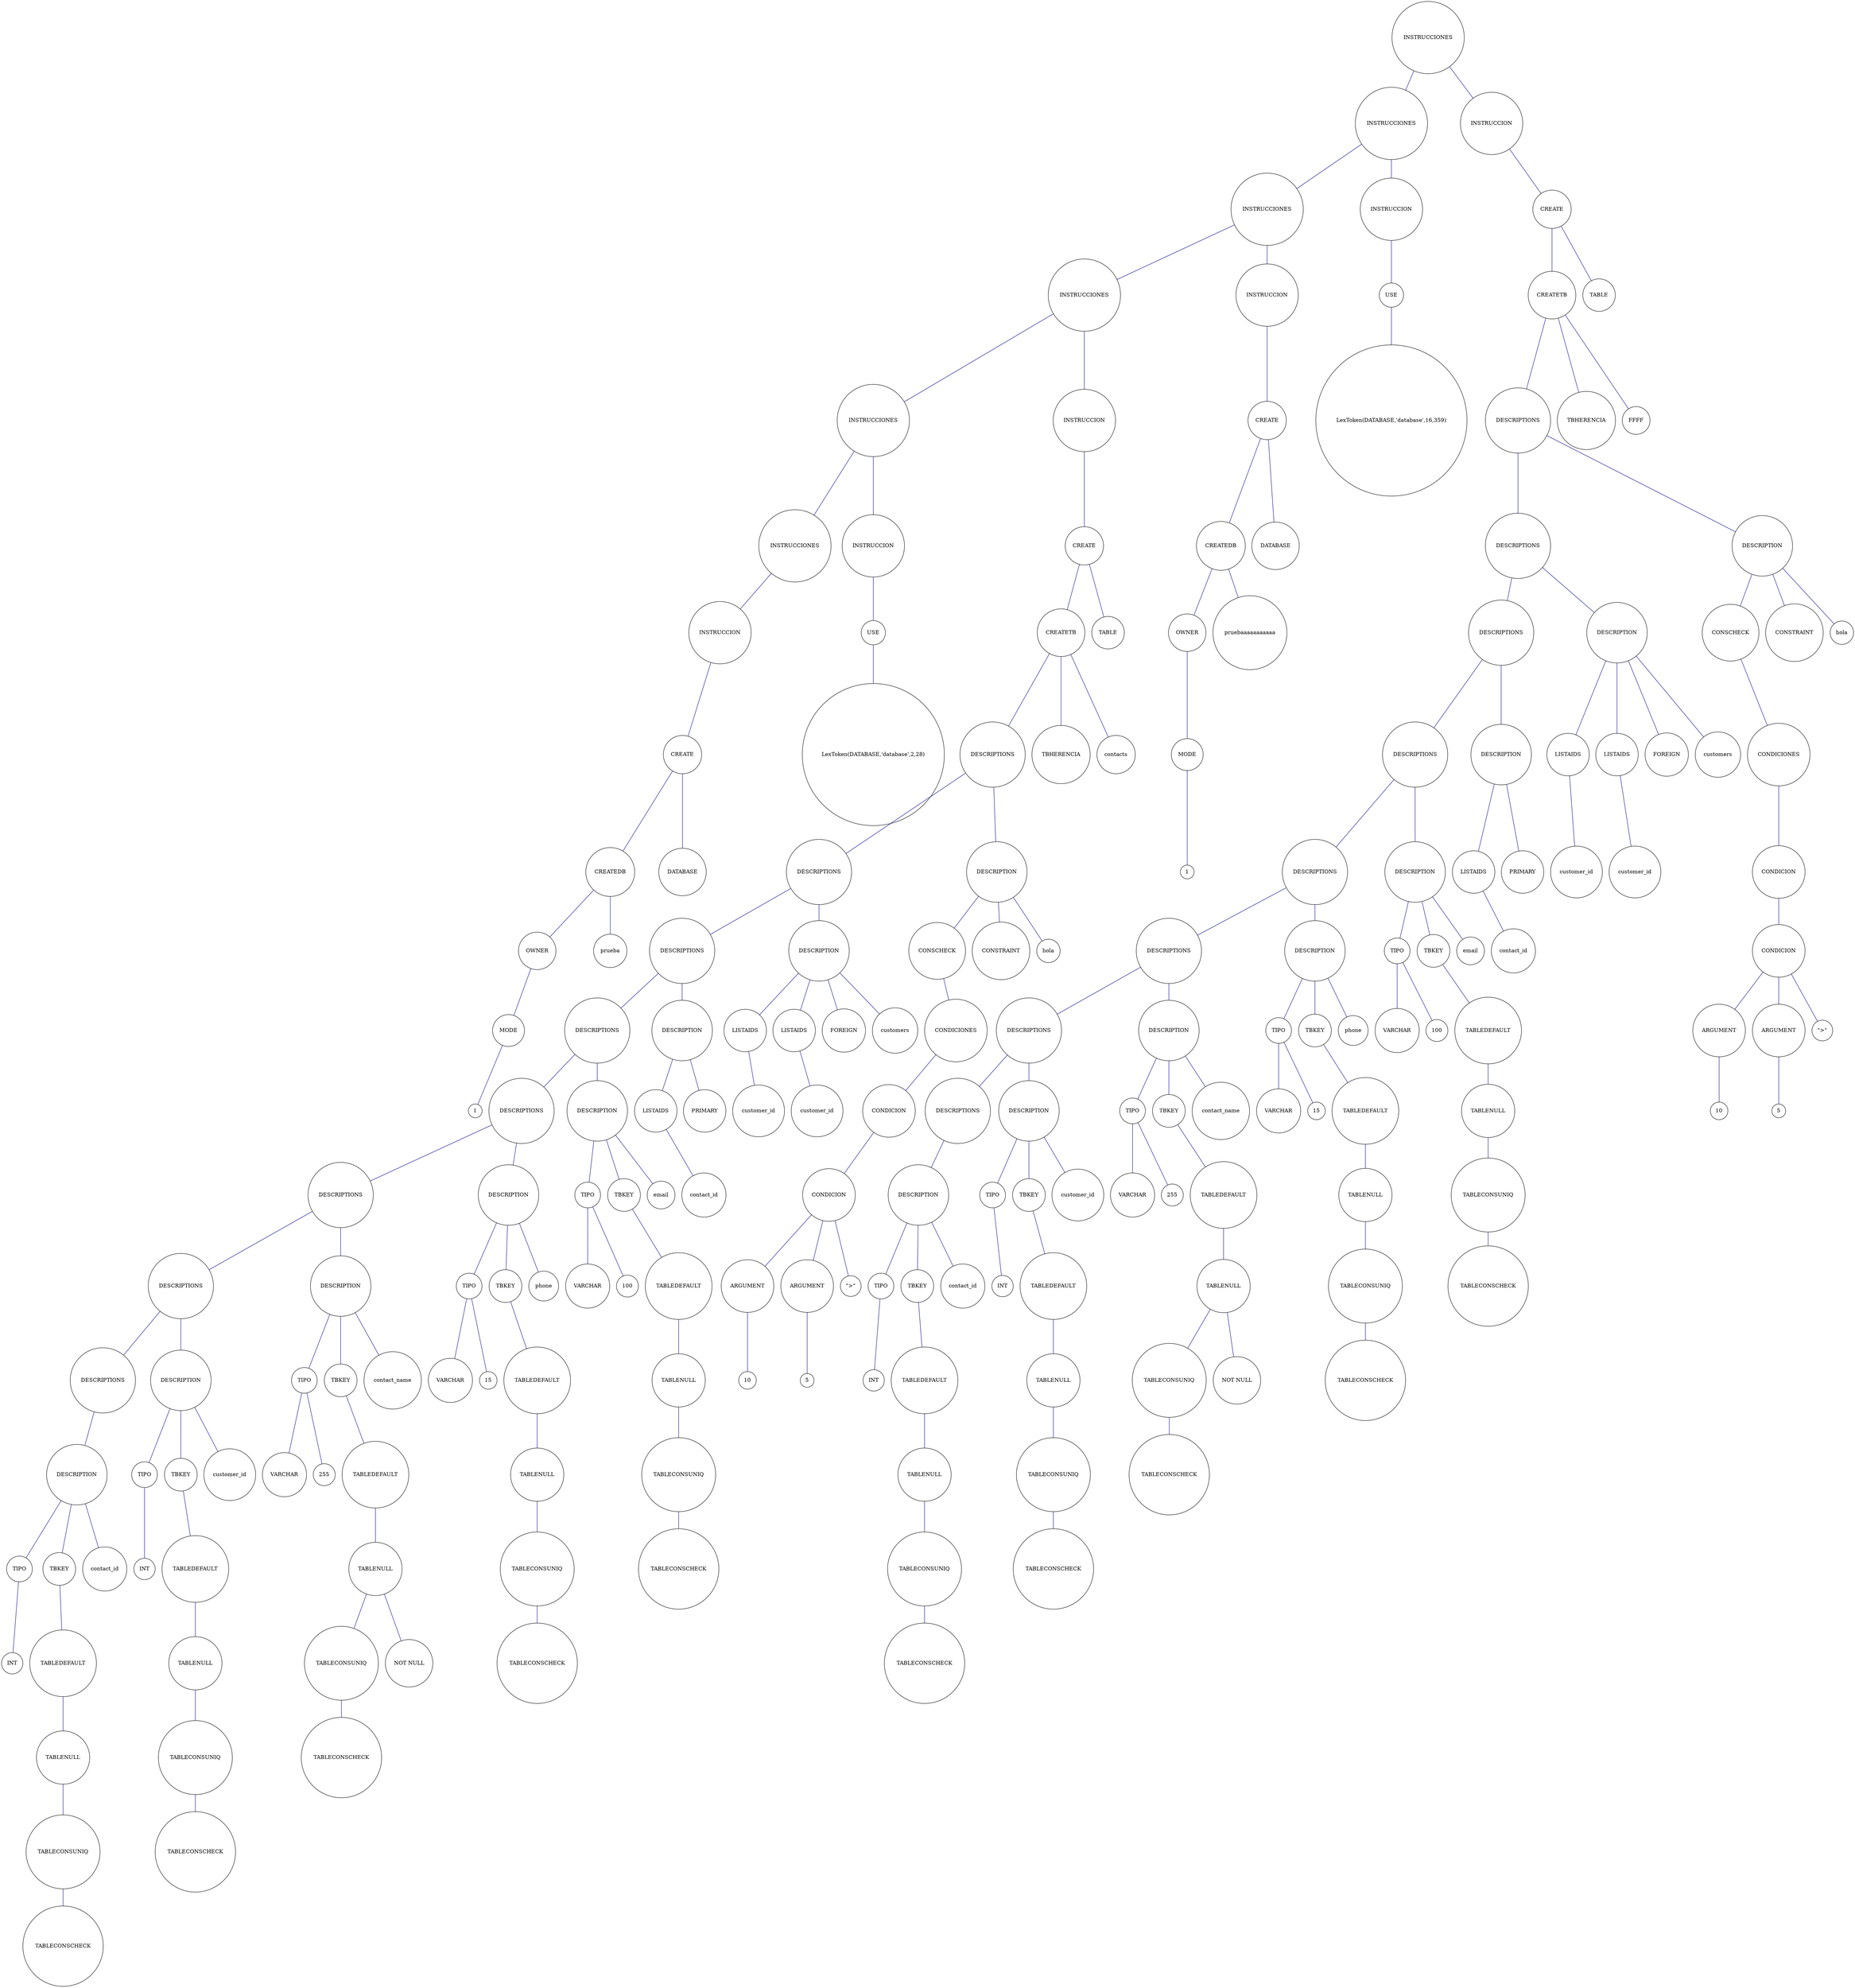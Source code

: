 graph {
	node [shape=circle]
	edge [color=blue4]
	splines=false
	1 [label=MODE]
	"1_1" [label=1]
	1 -- "1_1"
	2 [label=OWNER]
	2 -- 1
	3 [label=CREATEDB]
	"3_prueba" [label=prueba]
	3 -- "3_prueba"
	3 -- 2
	4 [label=CREATE]
	"4_DATABASE" [label=DATABASE]
	4 -- "4_DATABASE"
	4 -- 3
	5 [label=INSTRUCCION]
	5 -- 4
	6 [label=INSTRUCCIONES]
	6 -- 5
	7 [label=USE]
	"7_LexToken(DATABASE,'database',2,28)" [label="LexToken(DATABASE,'database',2,28)"]
	7 -- "7_LexToken(DATABASE,'database',2,28)"
	8 [label=INSTRUCCION]
	8 -- 7
	9 [label=INSTRUCCIONES]
	9 -- 6
	9 -- 8
	10 [label=TIPO]
	"10_INT" [label=INT]
	10 -- "10_INT"
	11 [label=TABLECONSCHECK]
	12 [label=TABLECONSUNIQ]
	12 -- 11
	13 [label=TABLENULL]
	13 -- 12
	14 [label=TABLEDEFAULT]
	14 -- 13
	15 [label=TBKEY]
	15 -- 14
	16 [label=DESCRIPTION]
	"16_contact_id" [label=contact_id]
	16 -- "16_contact_id"
	16 -- 10
	16 -- 15
	17 [label=DESCRIPTIONS]
	17 -- 16
	18 [label=TIPO]
	"18_INT" [label=INT]
	18 -- "18_INT"
	19 [label=TABLECONSCHECK]
	20 [label=TABLECONSUNIQ]
	20 -- 19
	21 [label=TABLENULL]
	21 -- 20
	22 [label=TABLEDEFAULT]
	22 -- 21
	23 [label=TBKEY]
	23 -- 22
	24 [label=DESCRIPTION]
	"24_customer_id" [label=customer_id]
	24 -- "24_customer_id"
	24 -- 18
	24 -- 23
	25 [label=DESCRIPTIONS]
	25 -- 17
	25 -- 24
	26 [label=TIPO]
	"26_VARCHAR" [label=VARCHAR]
	26 -- "26_VARCHAR"
	"26_255" [label=255]
	26 -- "26_255"
	27 [label=TABLECONSCHECK]
	28 [label=TABLECONSUNIQ]
	28 -- 27
	29 [label=TABLENULL]
	"29_NOT NULL" [label="NOT NULL"]
	29 -- "29_NOT NULL"
	29 -- 28
	30 [label=TABLEDEFAULT]
	30 -- 29
	31 [label=TBKEY]
	31 -- 30
	32 [label=DESCRIPTION]
	"32_contact_name" [label=contact_name]
	32 -- "32_contact_name"
	32 -- 26
	32 -- 31
	33 [label=DESCRIPTIONS]
	33 -- 25
	33 -- 32
	34 [label=TIPO]
	"34_VARCHAR" [label=VARCHAR]
	34 -- "34_VARCHAR"
	"34_15" [label=15]
	34 -- "34_15"
	35 [label=TABLECONSCHECK]
	36 [label=TABLECONSUNIQ]
	36 -- 35
	37 [label=TABLENULL]
	37 -- 36
	38 [label=TABLEDEFAULT]
	38 -- 37
	39 [label=TBKEY]
	39 -- 38
	40 [label=DESCRIPTION]
	"40_phone" [label=phone]
	40 -- "40_phone"
	40 -- 34
	40 -- 39
	41 [label=DESCRIPTIONS]
	41 -- 33
	41 -- 40
	42 [label=TIPO]
	"42_VARCHAR" [label=VARCHAR]
	42 -- "42_VARCHAR"
	"42_100" [label=100]
	42 -- "42_100"
	43 [label=TABLECONSCHECK]
	44 [label=TABLECONSUNIQ]
	44 -- 43
	45 [label=TABLENULL]
	45 -- 44
	46 [label=TABLEDEFAULT]
	46 -- 45
	47 [label=TBKEY]
	47 -- 46
	48 [label=DESCRIPTION]
	"48_email" [label=email]
	48 -- "48_email"
	48 -- 42
	48 -- 47
	49 [label=DESCRIPTIONS]
	49 -- 41
	49 -- 48
	50 [label=LISTAIDS]
	"50_contact_id" [label=contact_id]
	50 -- "50_contact_id"
	51 [label=DESCRIPTION]
	"51_PRIMARY" [label=PRIMARY]
	51 -- "51_PRIMARY"
	51 -- 50
	52 [label=DESCRIPTIONS]
	52 -- 49
	52 -- 51
	53 [label=LISTAIDS]
	"53_customer_id" [label=customer_id]
	53 -- "53_customer_id"
	54 [label=LISTAIDS]
	"54_customer_id" [label=customer_id]
	54 -- "54_customer_id"
	55 [label=DESCRIPTION]
	"55_FOREIGN" [label=FOREIGN]
	55 -- "55_FOREIGN"
	55 -- 53
	"55_customers" [label=customers]
	55 -- "55_customers"
	55 -- 54
	56 [label=DESCRIPTIONS]
	56 -- 52
	56 -- 55
	57 [label=ARGUMENT]
	"57_10" [label=10]
	57 -- "57_10"
	58 [label=ARGUMENT]
	"58_5" [label=5]
	58 -- "58_5"
	59 [label=CONDICION]
	59 -- 57
	"59_\">\"" [label="\">\""]
	59 -- "59_\">\""
	59 -- 58
	60 [label=CONDICION]
	60 -- 59
	61 [label=CONDICIONES]
	61 -- 60
	62 [label=CONSCHECK]
	62 -- 61
	63 [label=DESCRIPTION]
	"63_CONSTRAINT" [label=CONSTRAINT]
	63 -- "63_CONSTRAINT"
	"63_hola" [label=hola]
	63 -- "63_hola"
	63 -- 62
	64 [label=DESCRIPTIONS]
	64 -- 56
	64 -- 63
	65 [label=TBHERENCIA]
	66 [label=CREATETB]
	"66_contacts" [label=contacts]
	66 -- "66_contacts"
	66 -- 64
	66 -- 65
	67 [label=CREATE]
	"67_TABLE" [label=TABLE]
	67 -- "67_TABLE"
	67 -- 66
	68 [label=INSTRUCCION]
	68 -- 67
	69 [label=INSTRUCCIONES]
	69 -- 9
	69 -- 68
	70 [label=MODE]
	"70_1" [label=1]
	70 -- "70_1"
	71 [label=OWNER]
	71 -- 70
	72 [label=CREATEDB]
	"72_pruebaaaaaaaaaaa" [label=pruebaaaaaaaaaaa]
	72 -- "72_pruebaaaaaaaaaaa"
	72 -- 71
	73 [label=CREATE]
	"73_DATABASE" [label=DATABASE]
	73 -- "73_DATABASE"
	73 -- 72
	74 [label=INSTRUCCION]
	74 -- 73
	75 [label=INSTRUCCIONES]
	75 -- 69
	75 -- 74
	76 [label=USE]
	"76_LexToken(DATABASE,'database',16,359)" [label="LexToken(DATABASE,'database',16,359)"]
	76 -- "76_LexToken(DATABASE,'database',16,359)"
	77 [label=INSTRUCCION]
	77 -- 76
	78 [label=INSTRUCCIONES]
	78 -- 75
	78 -- 77
	79 [label=TIPO]
	"79_INT" [label=INT]
	79 -- "79_INT"
	80 [label=TABLECONSCHECK]
	81 [label=TABLECONSUNIQ]
	81 -- 80
	82 [label=TABLENULL]
	82 -- 81
	83 [label=TABLEDEFAULT]
	83 -- 82
	84 [label=TBKEY]
	84 -- 83
	85 [label=DESCRIPTION]
	"85_contact_id" [label=contact_id]
	85 -- "85_contact_id"
	85 -- 79
	85 -- 84
	86 [label=DESCRIPTIONS]
	86 -- 85
	87 [label=TIPO]
	"87_INT" [label=INT]
	87 -- "87_INT"
	88 [label=TABLECONSCHECK]
	89 [label=TABLECONSUNIQ]
	89 -- 88
	90 [label=TABLENULL]
	90 -- 89
	91 [label=TABLEDEFAULT]
	91 -- 90
	92 [label=TBKEY]
	92 -- 91
	93 [label=DESCRIPTION]
	"93_customer_id" [label=customer_id]
	93 -- "93_customer_id"
	93 -- 87
	93 -- 92
	94 [label=DESCRIPTIONS]
	94 -- 86
	94 -- 93
	95 [label=TIPO]
	"95_VARCHAR" [label=VARCHAR]
	95 -- "95_VARCHAR"
	"95_255" [label=255]
	95 -- "95_255"
	96 [label=TABLECONSCHECK]
	97 [label=TABLECONSUNIQ]
	97 -- 96
	98 [label=TABLENULL]
	"98_NOT NULL" [label="NOT NULL"]
	98 -- "98_NOT NULL"
	98 -- 97
	99 [label=TABLEDEFAULT]
	99 -- 98
	100 [label=TBKEY]
	100 -- 99
	101 [label=DESCRIPTION]
	"101_contact_name" [label=contact_name]
	101 -- "101_contact_name"
	101 -- 95
	101 -- 100
	102 [label=DESCRIPTIONS]
	102 -- 94
	102 -- 101
	103 [label=TIPO]
	"103_VARCHAR" [label=VARCHAR]
	103 -- "103_VARCHAR"
	"103_15" [label=15]
	103 -- "103_15"
	104 [label=TABLECONSCHECK]
	105 [label=TABLECONSUNIQ]
	105 -- 104
	106 [label=TABLENULL]
	106 -- 105
	107 [label=TABLEDEFAULT]
	107 -- 106
	108 [label=TBKEY]
	108 -- 107
	109 [label=DESCRIPTION]
	"109_phone" [label=phone]
	109 -- "109_phone"
	109 -- 103
	109 -- 108
	110 [label=DESCRIPTIONS]
	110 -- 102
	110 -- 109
	111 [label=TIPO]
	"111_VARCHAR" [label=VARCHAR]
	111 -- "111_VARCHAR"
	"111_100" [label=100]
	111 -- "111_100"
	112 [label=TABLECONSCHECK]
	113 [label=TABLECONSUNIQ]
	113 -- 112
	114 [label=TABLENULL]
	114 -- 113
	115 [label=TABLEDEFAULT]
	115 -- 114
	116 [label=TBKEY]
	116 -- 115
	117 [label=DESCRIPTION]
	"117_email" [label=email]
	117 -- "117_email"
	117 -- 111
	117 -- 116
	118 [label=DESCRIPTIONS]
	118 -- 110
	118 -- 117
	119 [label=LISTAIDS]
	"119_contact_id" [label=contact_id]
	119 -- "119_contact_id"
	120 [label=DESCRIPTION]
	"120_PRIMARY" [label=PRIMARY]
	120 -- "120_PRIMARY"
	120 -- 119
	121 [label=DESCRIPTIONS]
	121 -- 118
	121 -- 120
	122 [label=LISTAIDS]
	"122_customer_id" [label=customer_id]
	122 -- "122_customer_id"
	123 [label=LISTAIDS]
	"123_customer_id" [label=customer_id]
	123 -- "123_customer_id"
	124 [label=DESCRIPTION]
	"124_FOREIGN" [label=FOREIGN]
	124 -- "124_FOREIGN"
	124 -- 122
	"124_customers" [label=customers]
	124 -- "124_customers"
	124 -- 123
	125 [label=DESCRIPTIONS]
	125 -- 121
	125 -- 124
	126 [label=ARGUMENT]
	"126_10" [label=10]
	126 -- "126_10"
	127 [label=ARGUMENT]
	"127_5" [label=5]
	127 -- "127_5"
	128 [label=CONDICION]
	128 -- 126
	"128_\">\"" [label="\">\""]
	128 -- "128_\">\""
	128 -- 127
	129 [label=CONDICION]
	129 -- 128
	130 [label=CONDICIONES]
	130 -- 129
	131 [label=CONSCHECK]
	131 -- 130
	132 [label=DESCRIPTION]
	"132_CONSTRAINT" [label=CONSTRAINT]
	132 -- "132_CONSTRAINT"
	"132_hola" [label=hola]
	132 -- "132_hola"
	132 -- 131
	133 [label=DESCRIPTIONS]
	133 -- 125
	133 -- 132
	134 [label=TBHERENCIA]
	135 [label=CREATETB]
	"135_FFFF" [label=FFFF]
	135 -- "135_FFFF"
	135 -- 133
	135 -- 134
	136 [label=CREATE]
	"136_TABLE" [label=TABLE]
	136 -- "136_TABLE"
	136 -- 135
	137 [label=INSTRUCCION]
	137 -- 136
	138 [label=INSTRUCCIONES]
	138 -- 78
	138 -- 137
}
